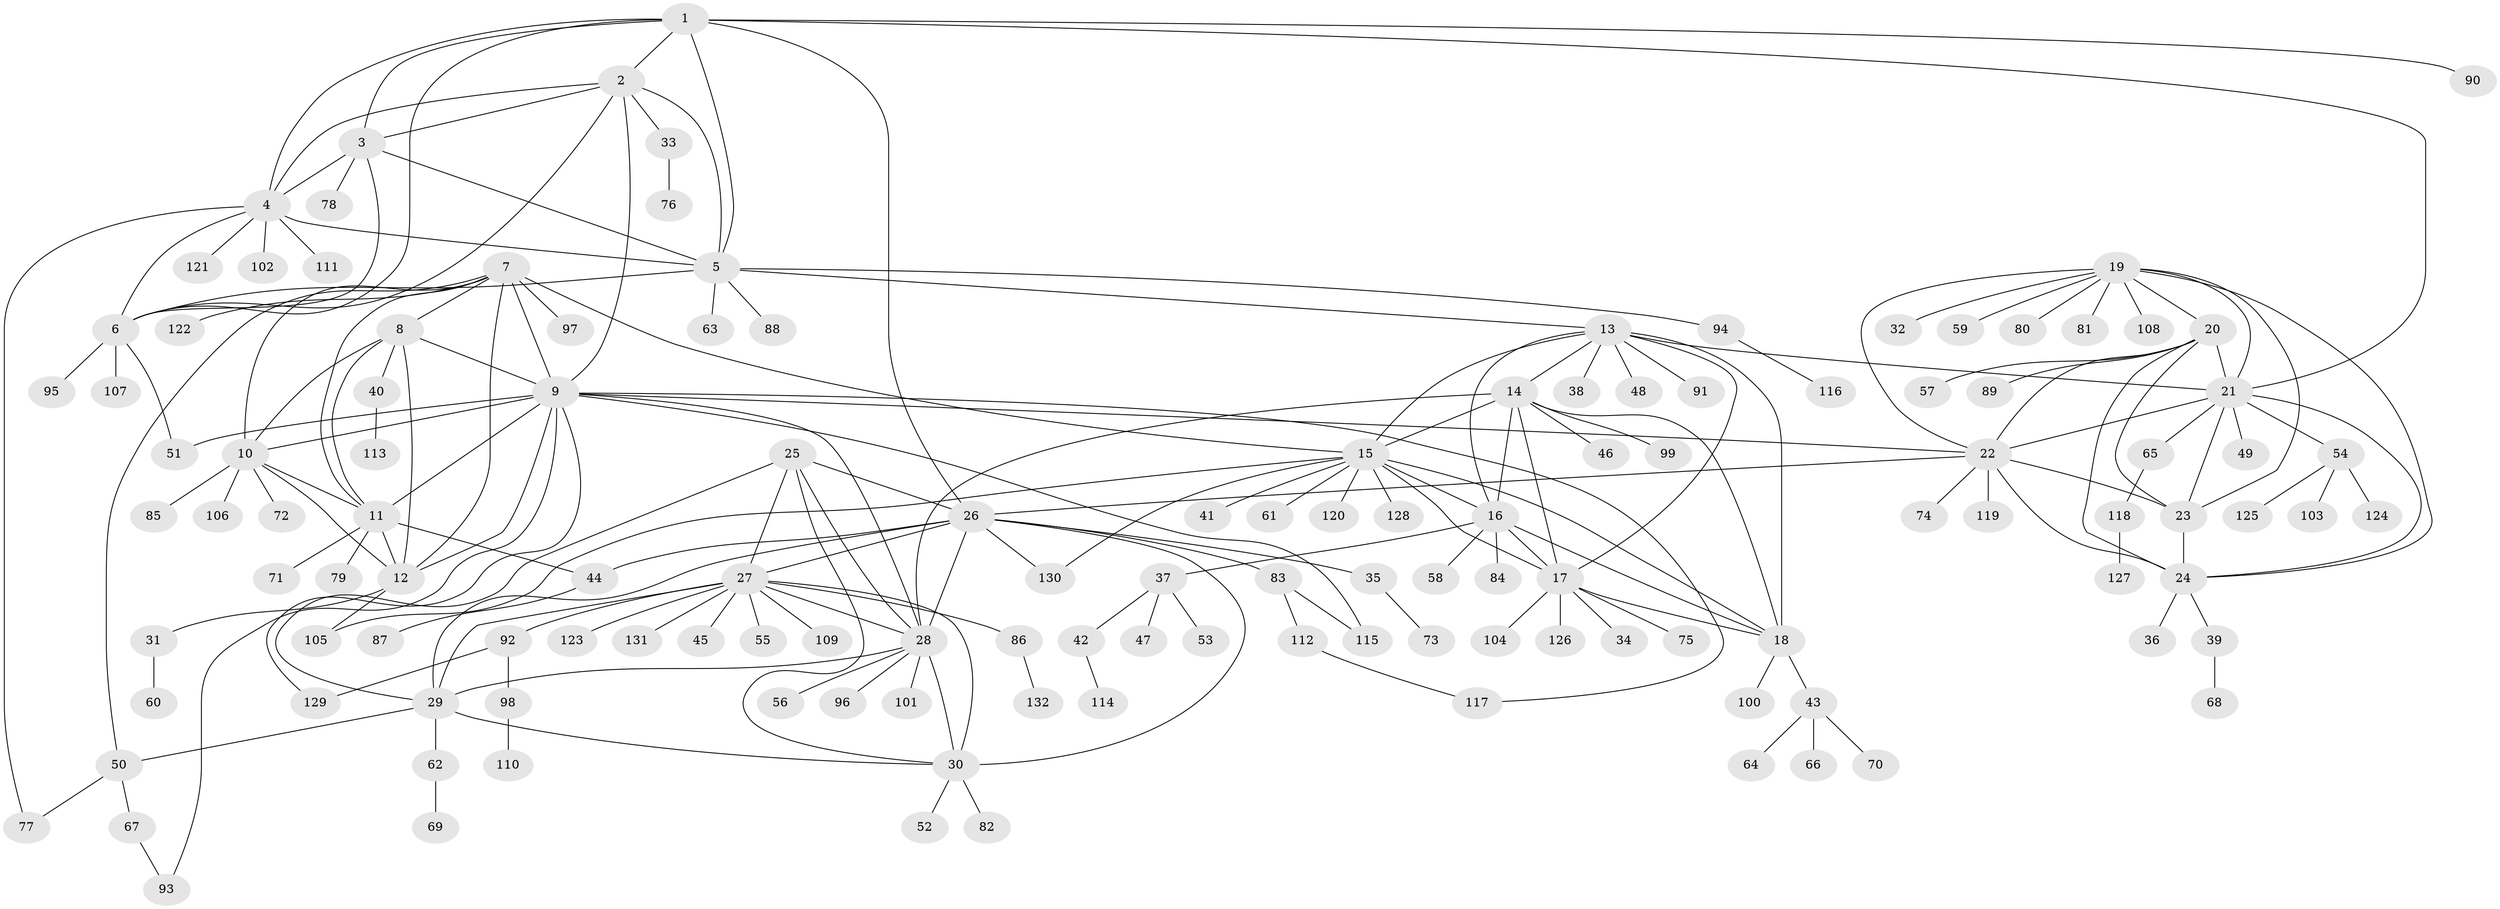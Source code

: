 // coarse degree distribution, {5: 0.06060606060606061, 1: 0.5606060606060606, 6: 0.07575757575757576, 3: 0.030303030303030304, 7: 0.09090909090909091, 4: 0.045454545454545456, 8: 0.015151515151515152, 10: 0.030303030303030304, 2: 0.045454545454545456, 13: 0.015151515151515152, 9: 0.015151515151515152, 11: 0.015151515151515152}
// Generated by graph-tools (version 1.1) at 2025/46/03/06/25 01:46:57]
// undirected, 132 vertices, 197 edges
graph export_dot {
graph [start="1"]
  node [color=gray90,style=filled];
  1;
  2;
  3;
  4;
  5;
  6;
  7;
  8;
  9;
  10;
  11;
  12;
  13;
  14;
  15;
  16;
  17;
  18;
  19;
  20;
  21;
  22;
  23;
  24;
  25;
  26;
  27;
  28;
  29;
  30;
  31;
  32;
  33;
  34;
  35;
  36;
  37;
  38;
  39;
  40;
  41;
  42;
  43;
  44;
  45;
  46;
  47;
  48;
  49;
  50;
  51;
  52;
  53;
  54;
  55;
  56;
  57;
  58;
  59;
  60;
  61;
  62;
  63;
  64;
  65;
  66;
  67;
  68;
  69;
  70;
  71;
  72;
  73;
  74;
  75;
  76;
  77;
  78;
  79;
  80;
  81;
  82;
  83;
  84;
  85;
  86;
  87;
  88;
  89;
  90;
  91;
  92;
  93;
  94;
  95;
  96;
  97;
  98;
  99;
  100;
  101;
  102;
  103;
  104;
  105;
  106;
  107;
  108;
  109;
  110;
  111;
  112;
  113;
  114;
  115;
  116;
  117;
  118;
  119;
  120;
  121;
  122;
  123;
  124;
  125;
  126;
  127;
  128;
  129;
  130;
  131;
  132;
  1 -- 2;
  1 -- 3;
  1 -- 4;
  1 -- 5;
  1 -- 6;
  1 -- 21;
  1 -- 26;
  1 -- 90;
  2 -- 3;
  2 -- 4;
  2 -- 5;
  2 -- 6;
  2 -- 9;
  2 -- 33;
  3 -- 4;
  3 -- 5;
  3 -- 6;
  3 -- 78;
  4 -- 5;
  4 -- 6;
  4 -- 77;
  4 -- 102;
  4 -- 111;
  4 -- 121;
  5 -- 6;
  5 -- 13;
  5 -- 63;
  5 -- 88;
  5 -- 94;
  6 -- 51;
  6 -- 95;
  6 -- 107;
  7 -- 8;
  7 -- 9;
  7 -- 10;
  7 -- 11;
  7 -- 12;
  7 -- 15;
  7 -- 50;
  7 -- 97;
  7 -- 122;
  8 -- 9;
  8 -- 10;
  8 -- 11;
  8 -- 12;
  8 -- 40;
  9 -- 10;
  9 -- 11;
  9 -- 12;
  9 -- 22;
  9 -- 28;
  9 -- 51;
  9 -- 93;
  9 -- 115;
  9 -- 117;
  9 -- 129;
  10 -- 11;
  10 -- 12;
  10 -- 72;
  10 -- 85;
  10 -- 106;
  11 -- 12;
  11 -- 44;
  11 -- 71;
  11 -- 79;
  12 -- 31;
  12 -- 105;
  13 -- 14;
  13 -- 15;
  13 -- 16;
  13 -- 17;
  13 -- 18;
  13 -- 21;
  13 -- 38;
  13 -- 48;
  13 -- 91;
  14 -- 15;
  14 -- 16;
  14 -- 17;
  14 -- 18;
  14 -- 28;
  14 -- 46;
  14 -- 99;
  15 -- 16;
  15 -- 17;
  15 -- 18;
  15 -- 41;
  15 -- 61;
  15 -- 105;
  15 -- 120;
  15 -- 128;
  15 -- 130;
  16 -- 17;
  16 -- 18;
  16 -- 37;
  16 -- 58;
  16 -- 84;
  17 -- 18;
  17 -- 34;
  17 -- 75;
  17 -- 104;
  17 -- 126;
  18 -- 43;
  18 -- 100;
  19 -- 20;
  19 -- 21;
  19 -- 22;
  19 -- 23;
  19 -- 24;
  19 -- 32;
  19 -- 59;
  19 -- 80;
  19 -- 81;
  19 -- 108;
  20 -- 21;
  20 -- 22;
  20 -- 23;
  20 -- 24;
  20 -- 57;
  20 -- 89;
  21 -- 22;
  21 -- 23;
  21 -- 24;
  21 -- 49;
  21 -- 54;
  21 -- 65;
  22 -- 23;
  22 -- 24;
  22 -- 26;
  22 -- 74;
  22 -- 119;
  23 -- 24;
  24 -- 36;
  24 -- 39;
  25 -- 26;
  25 -- 27;
  25 -- 28;
  25 -- 29;
  25 -- 30;
  26 -- 27;
  26 -- 28;
  26 -- 29;
  26 -- 30;
  26 -- 35;
  26 -- 44;
  26 -- 83;
  26 -- 130;
  27 -- 28;
  27 -- 29;
  27 -- 30;
  27 -- 45;
  27 -- 55;
  27 -- 86;
  27 -- 92;
  27 -- 109;
  27 -- 123;
  27 -- 131;
  28 -- 29;
  28 -- 30;
  28 -- 56;
  28 -- 96;
  28 -- 101;
  29 -- 30;
  29 -- 50;
  29 -- 62;
  30 -- 52;
  30 -- 82;
  31 -- 60;
  33 -- 76;
  35 -- 73;
  37 -- 42;
  37 -- 47;
  37 -- 53;
  39 -- 68;
  40 -- 113;
  42 -- 114;
  43 -- 64;
  43 -- 66;
  43 -- 70;
  44 -- 87;
  50 -- 67;
  50 -- 77;
  54 -- 103;
  54 -- 124;
  54 -- 125;
  62 -- 69;
  65 -- 118;
  67 -- 93;
  83 -- 112;
  83 -- 115;
  86 -- 132;
  92 -- 98;
  92 -- 129;
  94 -- 116;
  98 -- 110;
  112 -- 117;
  118 -- 127;
}
